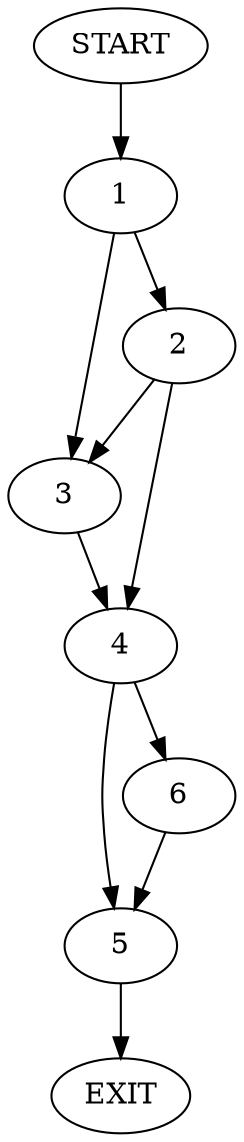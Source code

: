 digraph {
0 [label="START"]
7 [label="EXIT"]
0 -> 1
1 -> 2
1 -> 3
3 -> 4
2 -> 3
2 -> 4
4 -> 5
4 -> 6
5 -> 7
6 -> 5
}
